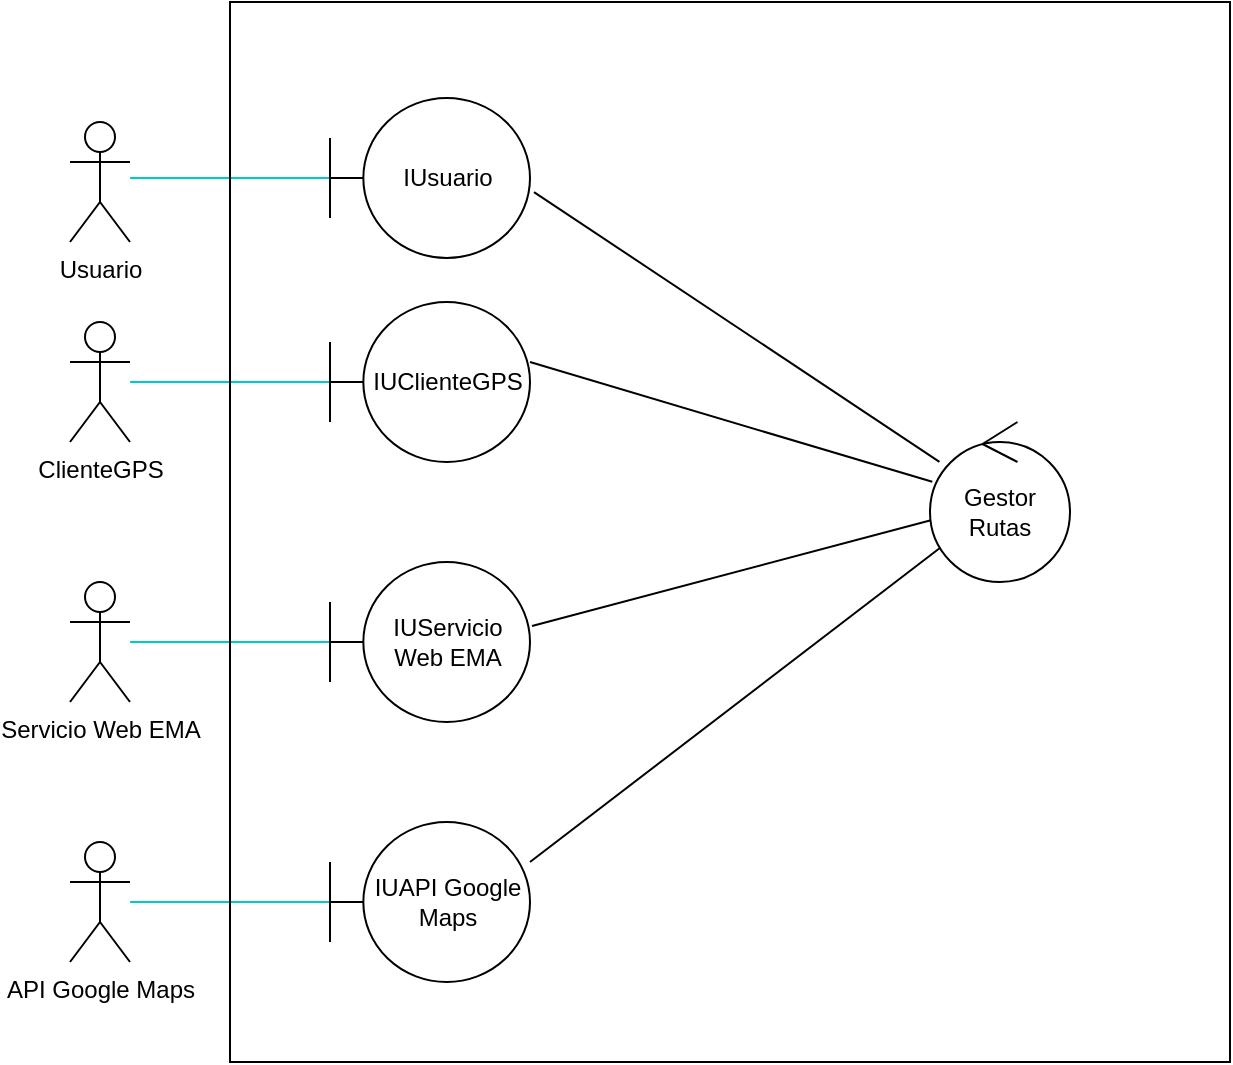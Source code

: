 <mxfile version="12.5.1" type="github">
  <diagram id="VGJH4sr8CrQg2eb5v-pZ" name="Page-1">
    <mxGraphModel dx="768" dy="606" grid="1" gridSize="10" guides="1" tooltips="1" connect="1" arrows="1" fold="1" page="1" pageScale="1" pageWidth="850" pageHeight="1100" math="0" shadow="0">
      <root>
        <mxCell id="0"/>
        <mxCell id="1" parent="0"/>
        <mxCell id="nBfQ12rVYIrD_7408x3T-1" value="Usuario" style="shape=umlActor;verticalLabelPosition=bottom;labelBackgroundColor=#ffffff;verticalAlign=top;html=1;outlineConnect=0;" parent="1" vertex="1">
          <mxGeometry x="110" y="140" width="30" height="60" as="geometry"/>
        </mxCell>
        <mxCell id="nBfQ12rVYIrD_7408x3T-16" style="edgeStyle=orthogonalEdgeStyle;rounded=0;orthogonalLoop=1;jettySize=auto;html=1;endArrow=none;endFill=0;fillColor=#dae8fc;strokeColor=#00CCCC;" parent="1" source="nBfQ12rVYIrD_7408x3T-2" edge="1">
          <mxGeometry relative="1" as="geometry">
            <mxPoint x="140" y="168" as="targetPoint"/>
          </mxGeometry>
        </mxCell>
        <mxCell id="nBfQ12rVYIrD_7408x3T-2" value="IUsuario" style="shape=umlBoundary;whiteSpace=wrap;html=1;" parent="1" vertex="1">
          <mxGeometry x="240" y="128" width="100" height="80" as="geometry"/>
        </mxCell>
        <mxCell id="by7-wM_vD5y1pT4y-xTU-1" style="rounded=0;orthogonalLoop=1;jettySize=auto;html=1;entryX=1.02;entryY=0.588;entryDx=0;entryDy=0;entryPerimeter=0;endArrow=none;endFill=0;" edge="1" parent="1" source="nBfQ12rVYIrD_7408x3T-4" target="nBfQ12rVYIrD_7408x3T-2">
          <mxGeometry relative="1" as="geometry"/>
        </mxCell>
        <mxCell id="by7-wM_vD5y1pT4y-xTU-2" style="edgeStyle=none;rounded=0;orthogonalLoop=1;jettySize=auto;html=1;entryX=1;entryY=0.375;entryDx=0;entryDy=0;entryPerimeter=0;endArrow=none;endFill=0;" edge="1" parent="1" source="nBfQ12rVYIrD_7408x3T-4" target="nBfQ12rVYIrD_7408x3T-5">
          <mxGeometry relative="1" as="geometry"/>
        </mxCell>
        <mxCell id="by7-wM_vD5y1pT4y-xTU-3" style="edgeStyle=none;rounded=0;orthogonalLoop=1;jettySize=auto;html=1;entryX=1.01;entryY=0.4;entryDx=0;entryDy=0;entryPerimeter=0;endArrow=none;endFill=0;" edge="1" parent="1" source="nBfQ12rVYIrD_7408x3T-4" target="nBfQ12rVYIrD_7408x3T-13">
          <mxGeometry relative="1" as="geometry"/>
        </mxCell>
        <mxCell id="by7-wM_vD5y1pT4y-xTU-4" style="edgeStyle=none;rounded=0;orthogonalLoop=1;jettySize=auto;html=1;entryX=1;entryY=0.25;entryDx=0;entryDy=0;entryPerimeter=0;endArrow=none;endFill=0;" edge="1" parent="1" source="nBfQ12rVYIrD_7408x3T-4" target="nBfQ12rVYIrD_7408x3T-14">
          <mxGeometry relative="1" as="geometry"/>
        </mxCell>
        <mxCell id="nBfQ12rVYIrD_7408x3T-4" value="Gestor Rutas" style="ellipse;shape=umlControl;whiteSpace=wrap;html=1;" parent="1" vertex="1">
          <mxGeometry x="540" y="290" width="70" height="80" as="geometry"/>
        </mxCell>
        <mxCell id="nBfQ12rVYIrD_7408x3T-18" style="edgeStyle=orthogonalEdgeStyle;rounded=0;orthogonalLoop=1;jettySize=auto;html=1;endArrow=none;endFill=0;strokeColor=#00CCCC;" parent="1" source="nBfQ12rVYIrD_7408x3T-5" target="nBfQ12rVYIrD_7408x3T-6" edge="1">
          <mxGeometry relative="1" as="geometry">
            <mxPoint x="130" y="280" as="targetPoint"/>
          </mxGeometry>
        </mxCell>
        <mxCell id="nBfQ12rVYIrD_7408x3T-5" value="IUClienteGPS" style="shape=umlBoundary;whiteSpace=wrap;html=1;" parent="1" vertex="1">
          <mxGeometry x="240" y="230" width="100" height="80" as="geometry"/>
        </mxCell>
        <mxCell id="nBfQ12rVYIrD_7408x3T-6" value="ClienteGPS" style="shape=umlActor;verticalLabelPosition=bottom;labelBackgroundColor=#ffffff;verticalAlign=top;html=1;outlineConnect=0;" parent="1" vertex="1">
          <mxGeometry x="110" y="240" width="30" height="60" as="geometry"/>
        </mxCell>
        <mxCell id="nBfQ12rVYIrD_7408x3T-7" value="Servicio Web EMA" style="shape=umlActor;verticalLabelPosition=bottom;labelBackgroundColor=#ffffff;verticalAlign=top;html=1;outlineConnect=0;" parent="1" vertex="1">
          <mxGeometry x="110" y="370" width="30" height="60" as="geometry"/>
        </mxCell>
        <mxCell id="nBfQ12rVYIrD_7408x3T-12" value="API Google Maps" style="shape=umlActor;verticalLabelPosition=bottom;labelBackgroundColor=#ffffff;verticalAlign=top;html=1;outlineConnect=0;" parent="1" vertex="1">
          <mxGeometry x="110" y="500" width="30" height="60" as="geometry"/>
        </mxCell>
        <mxCell id="nBfQ12rVYIrD_7408x3T-20" style="edgeStyle=orthogonalEdgeStyle;rounded=0;orthogonalLoop=1;jettySize=auto;html=1;endArrow=none;endFill=0;strokeColor=#00CCCC;" parent="1" source="nBfQ12rVYIrD_7408x3T-13" edge="1">
          <mxGeometry relative="1" as="geometry">
            <mxPoint x="140" y="400" as="targetPoint"/>
          </mxGeometry>
        </mxCell>
        <mxCell id="nBfQ12rVYIrD_7408x3T-13" value="IUServicio Web EMA" style="shape=umlBoundary;whiteSpace=wrap;html=1;" parent="1" vertex="1">
          <mxGeometry x="240" y="360" width="100" height="80" as="geometry"/>
        </mxCell>
        <mxCell id="nBfQ12rVYIrD_7408x3T-21" style="edgeStyle=orthogonalEdgeStyle;rounded=0;orthogonalLoop=1;jettySize=auto;html=1;endArrow=none;endFill=0;strokeColor=#00CCCC;" parent="1" source="nBfQ12rVYIrD_7408x3T-14" edge="1">
          <mxGeometry relative="1" as="geometry">
            <mxPoint x="140" y="530" as="targetPoint"/>
          </mxGeometry>
        </mxCell>
        <mxCell id="nBfQ12rVYIrD_7408x3T-14" value="IUAPI Google Maps" style="shape=umlBoundary;whiteSpace=wrap;html=1;" parent="1" vertex="1">
          <mxGeometry x="240" y="490" width="100" height="80" as="geometry"/>
        </mxCell>
        <mxCell id="by7-wM_vD5y1pT4y-xTU-5" value="" style="rounded=0;whiteSpace=wrap;html=1;fillColor=none;" vertex="1" parent="1">
          <mxGeometry x="190" y="80" width="500" height="530" as="geometry"/>
        </mxCell>
      </root>
    </mxGraphModel>
  </diagram>
</mxfile>
